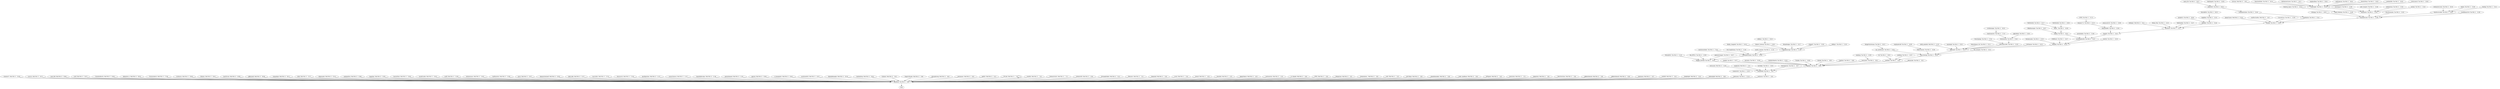 digraph 
  {
    "BenHowe: Tue Feb 11 -  9:42" -> "Start";
    "rubedar07: Wed Feb 12 - 20:30" -> "BenHowe: Tue Feb 11 -  9:42";
    "ssms54: Wed Feb 12 - 20:21" -> "BenHowe: Tue Feb 11 -  9:42";
    "Leon_BM: Wed Feb 12 - 19:56" -> "BenHowe: Tue Feb 11 -  9:42";
    "IceW: Wed Feb 12 - 19:22" -> "BenHowe: Tue Feb 11 -  9:42";
    "ClaudioAlbertin: Wed Feb 12 - 18:39" -> "BenHowe: Tue Feb 11 -  9:42";
    "lidiyaloves_x: Wed Feb 12 - 18:24" -> "BenHowe: Tue Feb 11 -  9:42";
    "TristanSekeris: Wed Feb 12 - 17:46" -> "BenHowe: Tue Feb 11 -  9:42";
    "UnMesero: Wed Feb 12 - 16:48" -> "BenHowe: Tue Feb 11 -  9:42";
    "Philaios: Wed Feb 12 - 16:42" -> "BenHowe: Tue Feb 11 -  9:42";
    "lys0201roy: Wed Feb 12 - 16:39" -> "BenHowe: Tue Feb 11 -  9:42";
    "Joffreyziell: Wed Feb 12 - 16:36" -> "BenHowe: Tue Feb 11 -  9:42";
    "romandope: Wed Feb 12 - 16:11" -> "BenHowe: Tue Feb 11 -  9:42";
    "d0od: Wed Feb 12 - 15:27" -> "BenHowe: Tue Feb 11 -  9:42";
    "edgarazado: Wed Feb 12 - 15:10" -> "BenHowe: Tue Feb 11 -  9:42";
    "malejandrou: Wed Feb 12 - 15:06" -> "BenHowe: Tue Feb 11 -  9:42";
    "hagasbar: Wed Feb 12 - 15:03" -> "BenHowe: Tue Feb 11 -  9:42";
    "SamuelDam: Wed Feb 12 - 14:48" -> "BenHowe: Tue Feb 11 -  9:42";
    "SaraRCookie: Wed Feb 12 - 14:43" -> "BenHowe: Tue Feb 11 -  9:42";
    "sixdll: Wed Feb 12 - 14:38" -> "BenHowe: Tue Feb 11 -  9:42";
    "DeDaanmans: Wed Feb 12 - 14:02" -> "BenHowe: Tue Feb 11 -  9:42";
    "SadHazelnut: Wed Feb 12 - 13:59" -> "BenHowe: Tue Feb 11 -  9:42";
    "gvssr: Wed Feb 12 - 13:57" -> "BenHowe: Tue Feb 11 -  9:42";
    "MemoryOnSmell: Wed Feb 12 - 13:30" -> "BenHowe: Tue Feb 11 -  9:42";
    "lelek_kofe: Wed Feb 12 - 12:27" -> "BenHowe: Tue Feb 11 -  9:42";
    "macsnider: Wed Feb 12 - 12:24" -> "BenHowe: Tue Feb 11 -  9:42";
    "Morozov43: Wed Feb 12 - 11:59" -> "BenHowe: Tue Feb 11 -  9:42";
    "davidtgriches: Wed Feb 12 - 11:57" -> "BenHowe: Tue Feb 11 -  9:42";
    "sononchalance: Wed Feb 12 - 11:47" -> "BenHowe: Tue Feb 11 -  9:42";
    "InnaShidlovskay: Wed Feb 12 - 11:36" -> "BenHowe: Tue Feb 11 -  9:42";
    "peermohamed: Wed Feb 12 - 11:01" -> "BenHowe: Tue Feb 11 -  9:42";
    "apiyron: Wed Feb 12 - 10:56" -> "BenHowe: Tue Feb 11 -  9:42";
    "n_ismangulov: Wed Feb 12 - 10:42" -> "BenHowe: Tue Feb 11 -  9:42";
    "sarahmedetth: Wed Feb 12 - 10:37" -> "BenHowe: Tue Feb 11 -  9:42";
    "RubenBehaeghe: Wed Feb 12 - 10:19" -> "BenHowe: Tue Feb 11 -  9:42";
    "SeelenKrieg: Wed Feb 12 - 10:02" -> "BenHowe: Tue Feb 11 -  9:42";
    "Cybnext: Wed Feb 12 -  9:52" -> "BenHowe: Tue Feb 11 -  9:42";
    "ZegertvdLinde: Wed Feb 12 -  9:48" -> "BenHowe: Tue Feb 11 -  9:42";
    "ghvanderweg: Wed Feb 12 -  9:45" -> "BenHowe: Tue Feb 11 -  9:42";
    "peremenov: Wed Feb 12 -  8:55" -> "BenHowe: Tue Feb 11 -  9:42";
    "ap00rv: Wed Feb 12 -  8:13" -> "BenHowe: Tue Feb 11 -  9:42";
    "TVLuke: Wed Feb 12 -  7:55" -> "BenHowe: Tue Feb 11 -  9:42";
    "moebile: Wed Feb 12 -  7:35" -> "BenHowe: Tue Feb 11 -  9:42";
    "TorbenSchultz: Wed Feb 12 -  7:21" -> "BenHowe: Tue Feb 11 -  9:42";
    "YaManicKill: Wed Feb 12 -  6:59" -> "BenHowe: Tue Feb 11 -  9:42";
    "Ertraeglichkeit: Wed Feb 12 -  6:15" -> "BenHowe: Tue Feb 11 -  9:42";
    "FBeuster: Wed Feb 12 -  5:51" -> "BenHowe: Tue Feb 11 -  9:42";
    "Nepomuk: Wed Feb 12 -  5:50" -> "BenHowe: Tue Feb 11 -  9:42";
    "scoux: Wed Feb 12 -  5:44" -> "BenHowe: Tue Feb 11 -  9:42";
    "honnel: Wed Feb 12 -  4:28" -> "BenHowe: Tue Feb 11 -  9:42";
    "kwasbeb: Wed Feb 12 -  4:25" -> "BenHowe: Tue Feb 11 -  9:42";
    "bigup2dance: Wed Feb 12 -  4:19" -> "BenHowe: Tue Feb 11 -  9:42";
    "matmannion: Wed Feb 12 -  4:18" -> "BenHowe: Tue Feb 11 -  9:42";
    "sr_rolando: Wed Feb 12 -  4:04" -> "BenHowe: Tue Feb 11 -  9:42";
    "VTPG: Wed Feb 12 -  4:04" -> "BenHowe: Tue Feb 11 -  9:42";
    "WimpyLion: Wed Feb 12 -  3:51" -> "BenHowe: Tue Feb 11 -  9:42";
    "Dronacharya_: Wed Feb 12 -  3:50" -> "BenHowe: Tue Feb 11 -  9:42";
    "sufw: Wed Feb 12 -  3:32" -> "BenHowe: Tue Feb 11 -  9:42";
    "AH_Patjay: Wed Feb 12 -  3:26" -> "BenHowe: Tue Feb 11 -  9:42";
    "ashaolinmonkey: Wed Feb 12 -  2:38" -> "BenHowe: Tue Feb 11 -  9:42";
    "rocky_upadhaya: Wed Feb 12 -  2:04" -> "BenHowe: Tue Feb 11 -  9:42";
    "DTSpawn: Wed Feb 12 -  1:45" -> "BenHowe: Tue Feb 11 -  9:42";
    "kevinchen: Wed Feb 12 -  1:23" -> "BenHowe: Tue Feb 11 -  9:42";
    "diaporesis: Wed Feb 12 -  1:04" -> "BenHowe: Tue Feb 11 -  9:42";
    "TheChrisGlass: Wed Feb 12 -  1:00" -> "BenHowe: Tue Feb 11 -  9:42";
    "gibberishmock: Wed Feb 12 -  1:00" -> "BenHowe: Tue Feb 11 -  9:42";
    "gibberishmock: Wed Feb 12 -  0:59" -> "BenHowe: Tue Feb 11 -  9:42";
    "vipulsatya: Wed Feb 12 -  0:57" -> "BenHowe: Tue Feb 11 -  9:42";
    "winfield: Wed Feb 12 -  0:53" -> "BenHowe: Tue Feb 11 -  9:42";
    "MogKnight: Wed Feb 12 -  0:18" -> "BenHowe: Tue Feb 11 -  9:42";
    "MatlockJAB: Wed Feb 12 -  0:09" -> "BenHowe: Tue Feb 11 -  9:42";
    "JDotLeezy: Tue Feb 11 - 22:19" -> "BenHowe: Tue Feb 11 -  9:42";
    "redsteeze: Tue Feb 11 -  9:45" -> "BenHowe: Tue Feb 11 -  9:42";
    "TVLuke: Wed Feb 12 -  7:55" -> "TVLuke: Wed Feb 12 -  7:55";
    "LAmeetsDC: Tue Feb 11 - 22:20" -> "JDotLeezy: Tue Feb 11 - 22:19";
    "LeonHWolf: Tue Feb 11 -  9:47" -> "redsteeze: Tue Feb 11 -  9:45";
    "chrissarda: Wed Feb 12 - 14:30" -> "LeonHWolf: Tue Feb 11 -  9:47";
    "anaphysik: Wed Feb 12 -  5:14" -> "LeonHWolf: Tue Feb 11 -  9:47";
    "burtlikko: Tue Feb 11 - 19:33" -> "LeonHWolf: Tue Feb 11 -  9:47";
    "therealjavery: Tue Feb 11 -  9:57" -> "LeonHWolf: Tue Feb 11 -  9:47";
    "Popehat: Tue Feb 11 -  9:50" -> "LeonHWolf: Tue Feb 11 -  9:47";
    "Maggie_McNeill: Tue Feb 11 - 10:31" -> "Popehat: Tue Feb 11 -  9:50";
    "joemfb: Tue Feb 11 - 10:27" -> "Popehat: Tue Feb 11 -  9:50";
    "ptconroy: Tue Feb 11 - 10:26" -> "Popehat: Tue Feb 11 -  9:50";
    "CatholicMomVA: Tue Feb 11 - 10:16" -> "Popehat: Tue Feb 11 -  9:50";
    "TyreJim: Tue Feb 11 - 10:05" -> "Popehat: Tue Feb 11 -  9:50";
    "doranb: Tue Feb 11 -  9:59" -> "Popehat: Tue Feb 11 -  9:50";
    "Captien5: Tue Feb 11 -  9:56" -> "Popehat: Tue Feb 11 -  9:50";
    "GeeCaret2: Tue Feb 11 -  9:53" -> "Popehat: Tue Feb 11 -  9:50";
    "moelane: Tue Feb 11 -  9:53" -> "Popehat: Tue Feb 11 -  9:50";
    "leftoutside: Tue Feb 11 -  9:51" -> "Popehat: Tue Feb 11 -  9:50";
    "WilsonKM2: Tue Feb 11 - 11:16" -> "Maggie_McNeill: Tue Feb 11 - 10:31";
    "Hal_RTFLC: Tue Feb 11 - 10:39" -> "Maggie_McNeill: Tue Feb 11 - 10:31";
    "gideonstrumpet: Tue Feb 11 - 10:37" -> "Maggie_McNeill: Tue Feb 11 - 10:31";
    "DrPhilofEconomi: Tue Feb 11 - 10:34" -> "Maggie_McNeill: Tue Feb 11 - 10:31";
    "madmup: Tue Feb 11 - 10:26" -> "GeeCaret2: Tue Feb 11 -  9:53";
    "rlh: Tue Feb 11 - 16:01" -> "moelane: Tue Feb 11 -  9:53";
    "jmdblog: Tue Feb 11 - 10:37" -> "moelane: Tue Feb 11 -  9:53";
    "Neal_Dewing: Tue Feb 11 - 10:20" -> "moelane: Tue Feb 11 -  9:53";
    "smuttynosebabs: Tue Feb 11 - 17:45" -> "DrPhilofEconomi: Tue Feb 11 - 10:34";
    "Celt_Englishman: Tue Feb 11 - 12:30" -> "DrPhilofEconomi: Tue Feb 11 - 10:34";
    "seattle_sanchez: Tue Feb 11 - 11:24" -> "DrPhilofEconomi: Tue Feb 11 - 10:34";
    "fakedansavage: Tue Feb 11 - 11:20" -> "DrPhilofEconomi: Tue Feb 11 - 10:34";
    "my_synthesizer: Tue Feb 11 - 14:34" -> "Neal_Dewing: Tue Feb 11 - 10:20";
    "MikeCGannon: Tue Feb 11 - 10:38" -> "Neal_Dewing: Tue Feb 11 - 10:20";
    "RBPundit: Tue Feb 11 - 10:21" -> "Neal_Dewing: Tue Feb 11 - 10:20";
    "The_Autopen: Tue Feb 11 - 10:21" -> "Neal_Dewing: Tue Feb 11 - 10:20";
    "Roddy_Campbell: Tue Feb 11 - 14:16" -> "fakedansavage: Tue Feb 11 - 11:20";
    "Honest_Catesan: Tue Feb 11 - 13:39" -> "fakedansavage: Tue Feb 11 - 11:20";
    "BrianHodges: Tue Feb 11 - 13:17" -> "fakedansavage: Tue Feb 11 - 11:20";
    "chippy87: Tue Feb 11 - 12:05" -> "fakedansavage: Tue Feb 11 - 11:20";
    "eddiejc1: Tue Feb 11 - 11:50" -> "fakedansavage: Tue Feb 11 - 11:20";
    "BudgetYachtsman: Tue Feb 11 - 16:12" -> "my_synthesizer: Tue Feb 11 - 14:34";
    "stephandstuff: Tue Feb 11 - 10:39" -> "MikeCGannon: Tue Feb 11 - 10:38";
    "kotik_narkotlk: Wed Feb 12 - 11:19" -> "RBPundit: Tue Feb 11 - 10:21";
    "mauskopf: Tue Feb 11 - 23:55" -> "RBPundit: Tue Feb 11 - 10:21";
    "NatesMama1128: Tue Feb 11 - 22:11" -> "RBPundit: Tue Feb 11 - 10:21";
    "SKSchultz1985: Tue Feb 11 - 15:35" -> "RBPundit: Tue Feb 11 - 10:21";
    "McShauno: Tue Feb 11 - 10:23" -> "RBPundit: Tue Feb 11 - 10:21";
    "BenK84: Tue Feb 11 - 10:23" -> "RBPundit: Tue Feb 11 - 10:21";
    "eddiejc1: Tue Feb 11 - 19:16" -> "Honest_Catesan: Tue Feb 11 - 13:39";
    "ChurchJudge: Tue Feb 11 - 17:54" -> "SKSchultz1985: Tue Feb 11 - 15:35";
    "SSeminarian: Tue Feb 11 - 15:44" -> "SKSchultz1985: Tue Feb 11 - 15:35";
    "Buckeyesales: Tue Feb 11 - 15:19" -> "BenK84: Tue Feb 11 - 10:23";
    "CHBilhorn: Tue Feb 11 - 14:47" -> "BenK84: Tue Feb 11 - 10:23";
    "AceofSpadesHQ: Tue Feb 11 - 14:47" -> "BenK84: Tue Feb 11 - 10:23";
    "davilch: Tue Feb 11 - 10:26" -> "BenK84: Tue Feb 11 - 10:23";
    "chattytamster: Tue Feb 11 - 17:47" -> "SSeminarian: Tue Feb 11 - 15:44";
    "pkproblem: Tue Feb 11 - 15:58" -> "SSeminarian: Tue Feb 11 - 15:44";
    "Zaklog: Tue Feb 11 - 16:51" -> "AceofSpadesHQ: Tue Feb 11 - 14:47";
    "prosehaikus: Tue Feb 11 - 15:38" -> "AceofSpadesHQ: Tue Feb 11 - 14:47";
    "fuegote: Tue Feb 11 - 14:51" -> "AceofSpadesHQ: Tue Feb 11 - 14:47";
    "revdeniseppc: Tue Feb 11 - 18:25" -> "chattytamster: Tue Feb 11 - 17:47";
    "MikeHassinger: Tue Feb 11 - 16:57" -> "Zaklog: Tue Feb 11 - 16:51";
    "IMAO_: Tue Feb 11 - 16:56" -> "Zaklog: Tue Feb 11 - 16:51";
    "dannyboi965: Tue Feb 11 - 22:04" -> "fuegote: Tue Feb 11 - 14:51";
    "BenHowe: Tue Feb 11 - 15:37" -> "fuegote: Tue Feb 11 - 14:51";
    "TheWesKirk: Tue Feb 11 - 22:17" -> "IMAO_: Tue Feb 11 - 16:56";
    "TheWesKirk: Tue Feb 11 - 16:58" -> "IMAO_: Tue Feb 11 - 16:56";
    "dwjones712: Tue Feb 11 - 22:10" -> "dannyboi965: Tue Feb 11 - 22:04";
    "jennycash162: Tue Feb 11 - 22:09" -> "dannyboi965: Tue Feb 11 - 22:04";
    "Debloper: Wed Feb 12 -  8:13" -> "BenHowe: Tue Feb 11 - 15:37";
    "Micky_Finn: Tue Feb 11 - 15:53" -> "BenHowe: Tue Feb 11 - 15:37";
    "TabithaHale: Tue Feb 11 - 15:47" -> "BenHowe: Tue Feb 11 - 15:37";
    "okmaher: Tue Feb 11 - 15:44" -> "BenHowe: Tue Feb 11 - 15:37";
    "lachlan: Tue Feb 11 - 15:38" -> "BenHowe: Tue Feb 11 - 15:37";
    "PYPX: Tue Feb 11 - 22:13" -> "dwjones712: Tue Feb 11 - 22:10";
    "jlocke613: Tue Feb 11 - 16:44" -> "okmaher: Tue Feb 11 - 15:44";
    "leighblue: Tue Feb 11 - 15:52" -> "okmaher: Tue Feb 11 - 15:44";
    "JimmyCayne: Wed Feb 12 - 21:26" -> "lachlan: Tue Feb 11 - 15:38";
    "madhurchadha: Wed Feb 12 -  0:42" -> "lachlan: Tue Feb 11 - 15:38";
    "ConcenEcon: Tue Feb 11 - 15:59" -> "lachlan: Tue Feb 11 - 15:38";
    "GayPatriot: Tue Feb 11 - 15:41" -> "lachlan: Tue Feb 11 - 15:38";
    "baseballcrank: Tue Feb 11 - 15:38" -> "lachlan: Tue Feb 11 - 15:38";
    "therealBGS: Tue Feb 11 - 16:25" -> "leighblue: Tue Feb 11 - 15:52";
    "coolhandschlute: Tue Feb 11 - 15:44" -> "GayPatriot: Tue Feb 11 - 15:41";
    "rwknopp: Tue Feb 11 - 19:52" -> "baseballcrank: Tue Feb 11 - 15:38";
    "Rand_Simberg: Tue Feb 11 - 15:48" -> "baseballcrank: Tue Feb 11 - 15:38";
    "Heminator: Tue Feb 11 - 15:43" -> "baseballcrank: Tue Feb 11 - 15:38";
    "NicoSGonzalez: Tue Feb 11 - 15:42" -> "baseballcrank: Tue Feb 11 - 15:38";
    "charlescwcooke: Tue Feb 11 - 15:40" -> "baseballcrank: Tue Feb 11 - 15:38";
    "DraftRyan2016: Tue Feb 11 - 15:39" -> "baseballcrank: Tue Feb 11 - 15:38";
    "JohnG405: Tue Feb 11 - 16:25" -> "coolhandschlute: Tue Feb 11 - 15:44";
    "Simberg_Space: Tue Feb 11 - 16:14" -> "Rand_Simberg: Tue Feb 11 - 15:48";
    "sunnyright: Tue Feb 11 - 15:52" -> "Heminator: Tue Feb 11 - 15:43";
    "mustango13: Tue Feb 11 - 15:48" -> "Heminator: Tue Feb 11 - 15:43";
    "JoeC_Esquire: Tue Feb 11 - 15:46" -> "Heminator: Tue Feb 11 - 15:43";
    "Joelmentum: Tue Feb 11 - 15:44" -> "Heminator: Tue Feb 11 - 15:43";
    "lachlan: Tue Feb 11 - 15:43" -> "Heminator: Tue Feb 11 - 15:43";
    "webmastercorey: Tue Feb 11 - 18:18" -> "charlescwcooke: Tue Feb 11 - 15:40";
    "fmlien: Tue Feb 11 - 15:48" -> "charlescwcooke: Tue Feb 11 - 15:40";
    "Slublog: Tue Feb 11 - 15:41" -> "charlescwcooke: Tue Feb 11 - 15:40";
    "Aaron_RS: Tue Feb 11 - 16:27" -> "JohnG405: Tue Feb 11 - 16:25";
    "Matthops82: Tue Feb 11 - 16:26" -> "JohnG405: Tue Feb 11 - 16:25";
    "Griveau: Wed Feb 12 -  4:02" -> "sunnyright: Tue Feb 11 - 15:52";
    "DesertedOdds: Tue Feb 11 - 19:14" -> "sunnyright: Tue Feb 11 - 15:52";
    "BriMonroeCarter: Tue Feb 11 - 19:11" -> "sunnyright: Tue Feb 11 - 15:52";
    "meghoulihan: Tue Feb 11 - 18:54" -> "sunnyright: Tue Feb 11 - 15:52";
    "anthropocon: Tue Feb 11 - 18:42" -> "sunnyright: Tue Feb 11 - 15:52";
    "DaveinTexas: Tue Feb 11 - 18:35" -> "sunnyright: Tue Feb 11 - 15:52";
    "onedadslife: Tue Feb 11 - 18:33" -> "sunnyright: Tue Feb 11 - 15:52";
    "ChrisLoesch: Tue Feb 11 - 18:30" -> "sunnyright: Tue Feb 11 - 15:52";
  }
